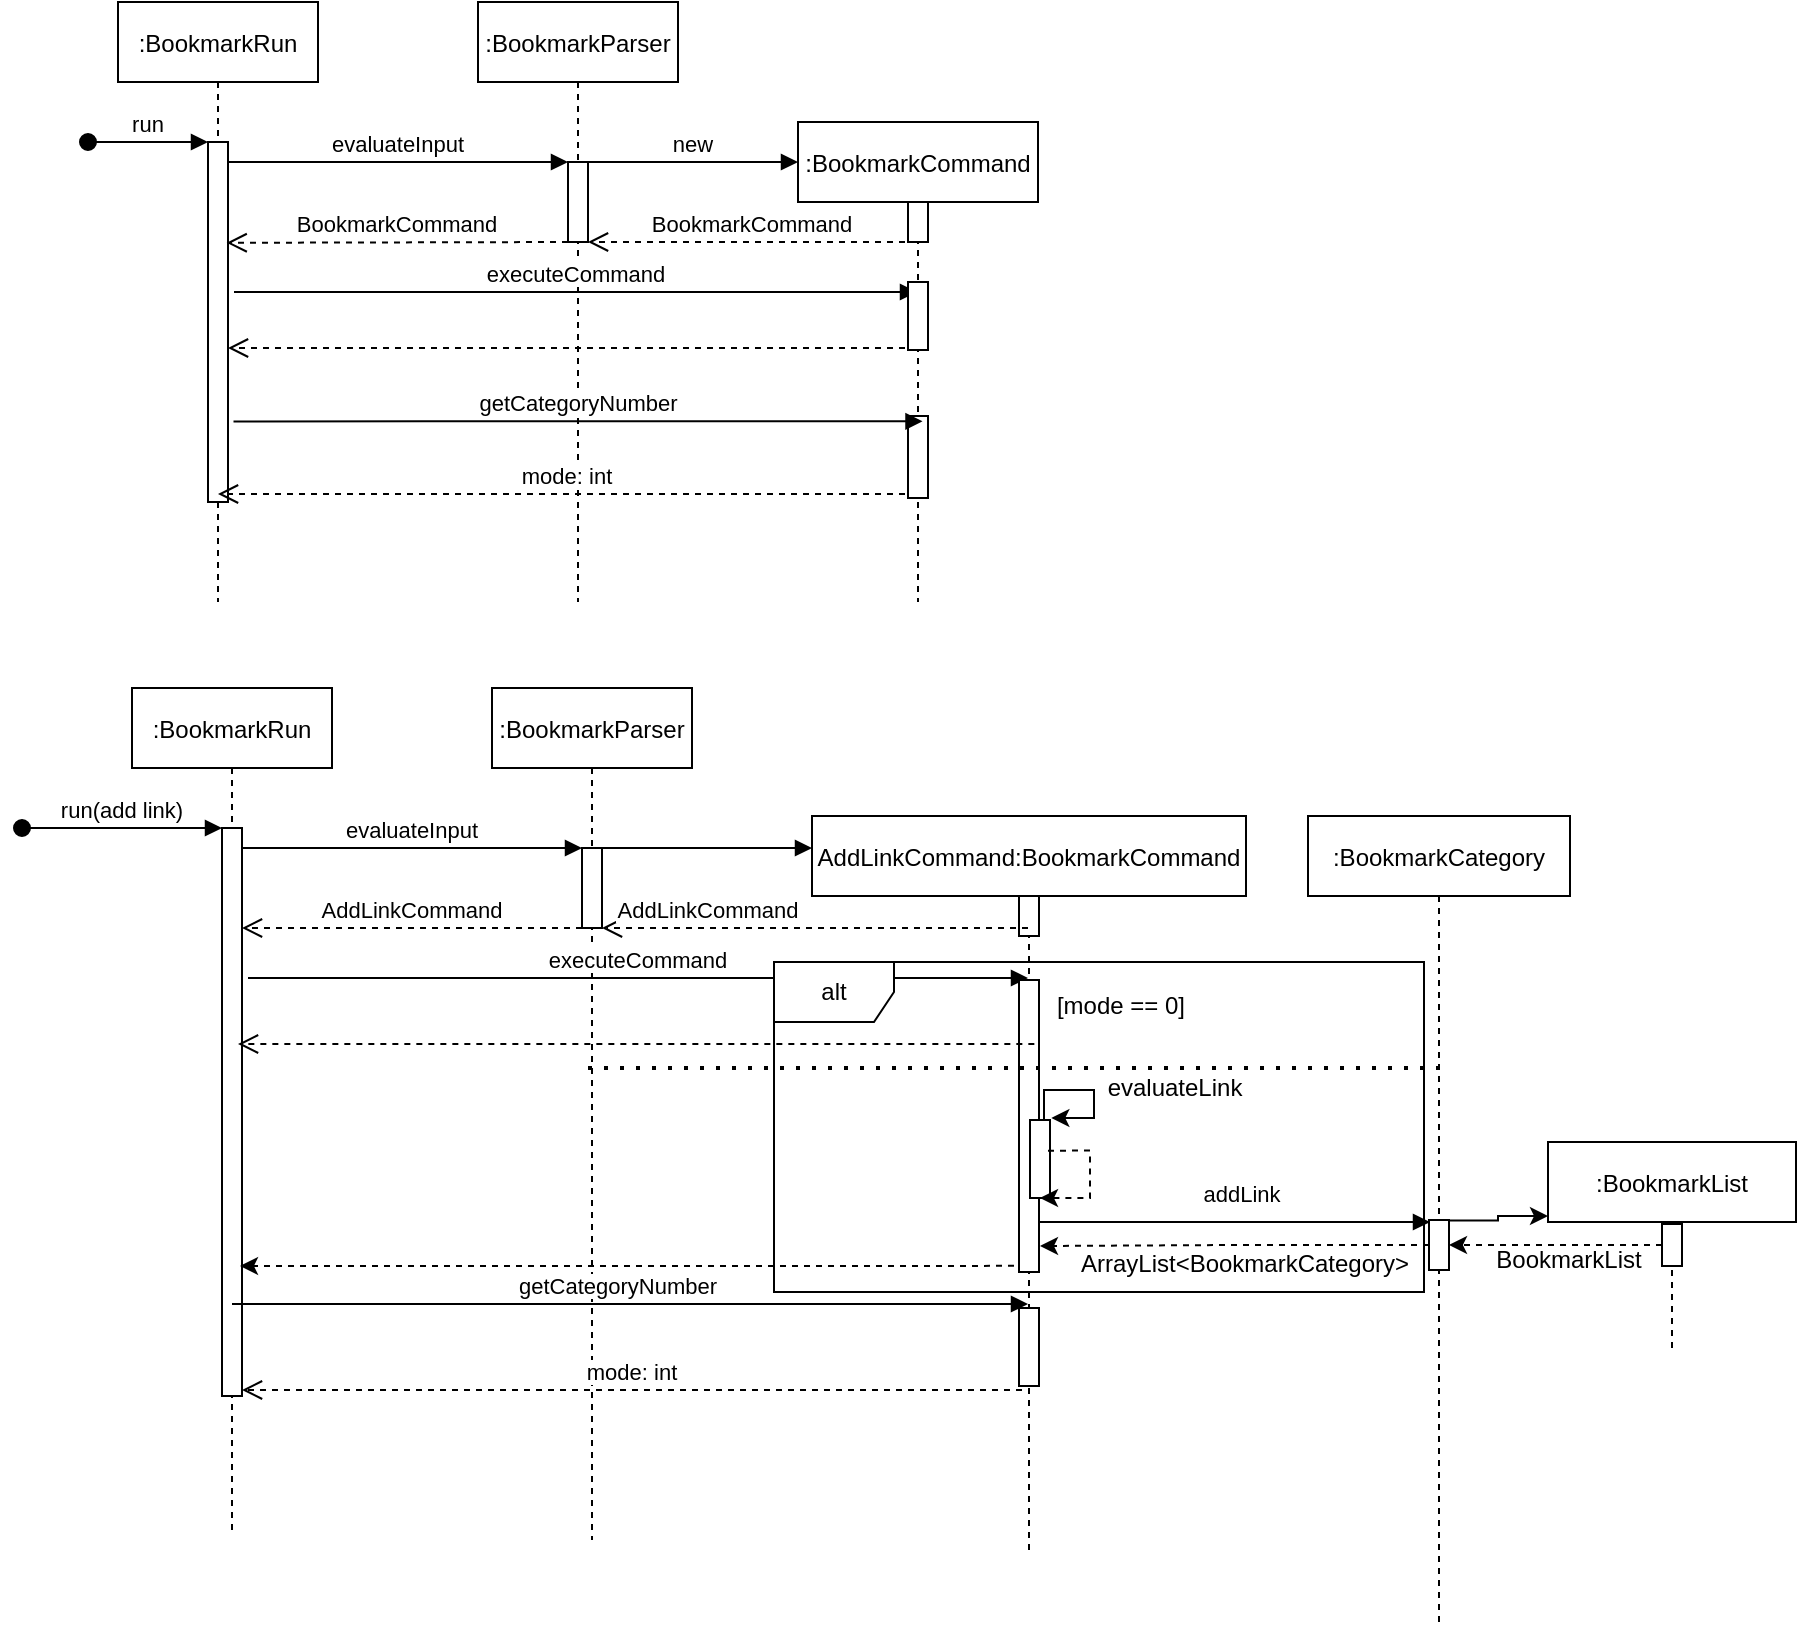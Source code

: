 <mxfile version="13.8.1" type="github">
  <diagram id="kgpKYQtTHZ0yAKxKKP6v" name="Page-1">
    <mxGraphModel dx="946" dy="613" grid="0" gridSize="10" guides="1" tooltips="1" connect="1" arrows="1" fold="1" page="1" pageScale="1" pageWidth="850" pageHeight="1100" math="0" shadow="0">
      <root>
        <mxCell id="0" />
        <mxCell id="1" parent="0" />
        <mxCell id="3nuBFxr9cyL0pnOWT2aG-1" value=":BookmarkRun" style="shape=umlLifeline;perimeter=lifelinePerimeter;container=1;collapsible=0;recursiveResize=0;rounded=0;shadow=0;strokeWidth=1;" parent="1" vertex="1">
          <mxGeometry x="120" y="80" width="100" height="300" as="geometry" />
        </mxCell>
        <mxCell id="3nuBFxr9cyL0pnOWT2aG-2" value="" style="points=[];perimeter=orthogonalPerimeter;rounded=0;shadow=0;strokeWidth=1;" parent="3nuBFxr9cyL0pnOWT2aG-1" vertex="1">
          <mxGeometry x="45" y="70" width="10" height="180" as="geometry" />
        </mxCell>
        <mxCell id="3nuBFxr9cyL0pnOWT2aG-3" value="run" style="verticalAlign=bottom;startArrow=oval;endArrow=block;startSize=8;shadow=0;strokeWidth=1;" parent="3nuBFxr9cyL0pnOWT2aG-1" target="3nuBFxr9cyL0pnOWT2aG-2" edge="1">
          <mxGeometry relative="1" as="geometry">
            <mxPoint x="-15" y="70" as="sourcePoint" />
          </mxGeometry>
        </mxCell>
        <mxCell id="3nuBFxr9cyL0pnOWT2aG-5" value=":BookmarkParser" style="shape=umlLifeline;perimeter=lifelinePerimeter;container=1;collapsible=0;recursiveResize=0;rounded=0;shadow=0;strokeWidth=1;" parent="1" vertex="1">
          <mxGeometry x="300" y="80" width="100" height="300" as="geometry" />
        </mxCell>
        <mxCell id="3nuBFxr9cyL0pnOWT2aG-6" value="" style="points=[];perimeter=orthogonalPerimeter;rounded=0;shadow=0;strokeWidth=1;" parent="3nuBFxr9cyL0pnOWT2aG-5" vertex="1">
          <mxGeometry x="45" y="80" width="10" height="40" as="geometry" />
        </mxCell>
        <mxCell id="3nuBFxr9cyL0pnOWT2aG-7" value="" style="verticalAlign=bottom;endArrow=open;dashed=1;endSize=8;shadow=0;strokeWidth=1;" parent="1" source="B2R43GQGmDqM2nL9ELwO-3" target="3nuBFxr9cyL0pnOWT2aG-2" edge="1">
          <mxGeometry x="0.1" y="-67" relative="1" as="geometry">
            <mxPoint x="275" y="236" as="targetPoint" />
            <mxPoint x="343" y="290" as="sourcePoint" />
            <Array as="points">
              <mxPoint x="430" y="253" />
              <mxPoint x="330" y="253" />
              <mxPoint x="280" y="253" />
            </Array>
            <mxPoint x="60" y="37" as="offset" />
          </mxGeometry>
        </mxCell>
        <mxCell id="3nuBFxr9cyL0pnOWT2aG-8" value="evaluateInput" style="verticalAlign=bottom;endArrow=block;entryX=0;entryY=0;shadow=0;strokeWidth=1;" parent="1" source="3nuBFxr9cyL0pnOWT2aG-2" target="3nuBFxr9cyL0pnOWT2aG-6" edge="1">
          <mxGeometry relative="1" as="geometry">
            <mxPoint x="275" y="160" as="sourcePoint" />
          </mxGeometry>
        </mxCell>
        <mxCell id="3nuBFxr9cyL0pnOWT2aG-10" value="mode: int" style="verticalAlign=bottom;endArrow=open;dashed=1;endSize=8;shadow=0;strokeWidth=1;" parent="1" source="B2R43GQGmDqM2nL9ELwO-3" target="3nuBFxr9cyL0pnOWT2aG-1" edge="1">
          <mxGeometry relative="1" as="geometry">
            <mxPoint x="240" y="257" as="targetPoint" />
            <Array as="points">
              <mxPoint x="330" y="326" />
              <mxPoint x="300" y="326" />
            </Array>
          </mxGeometry>
        </mxCell>
        <mxCell id="B2R43GQGmDqM2nL9ELwO-1" value="executeCommand" style="verticalAlign=bottom;endArrow=block;shadow=0;strokeWidth=1;" edge="1" parent="1" target="B2R43GQGmDqM2nL9ELwO-3">
          <mxGeometry relative="1" as="geometry">
            <mxPoint x="178" y="225" as="sourcePoint" />
            <mxPoint x="310" y="220" as="targetPoint" />
            <Array as="points">
              <mxPoint x="280" y="225" />
              <mxPoint x="300" y="225" />
            </Array>
          </mxGeometry>
        </mxCell>
        <mxCell id="B2R43GQGmDqM2nL9ELwO-3" value=":BookmarkCommand" style="shape=umlLifeline;perimeter=lifelinePerimeter;container=1;collapsible=0;recursiveResize=0;rounded=0;shadow=0;strokeWidth=1;" vertex="1" parent="1">
          <mxGeometry x="460" y="140" width="120" height="240" as="geometry" />
        </mxCell>
        <mxCell id="B2R43GQGmDqM2nL9ELwO-6" value="" style="points=[];perimeter=orthogonalPerimeter;rounded=0;shadow=0;strokeWidth=1;" vertex="1" parent="B2R43GQGmDqM2nL9ELwO-3">
          <mxGeometry x="55" y="40" width="10" height="20" as="geometry" />
        </mxCell>
        <mxCell id="B2R43GQGmDqM2nL9ELwO-10" value="" style="points=[];perimeter=orthogonalPerimeter;rounded=0;shadow=0;strokeWidth=1;" vertex="1" parent="B2R43GQGmDqM2nL9ELwO-3">
          <mxGeometry x="55" y="80" width="10" height="34" as="geometry" />
        </mxCell>
        <mxCell id="B2R43GQGmDqM2nL9ELwO-93" value="" style="points=[];perimeter=orthogonalPerimeter;rounded=0;shadow=0;strokeWidth=1;" vertex="1" parent="B2R43GQGmDqM2nL9ELwO-3">
          <mxGeometry x="55" y="147" width="10" height="41" as="geometry" />
        </mxCell>
        <mxCell id="B2R43GQGmDqM2nL9ELwO-5" value="new" style="verticalAlign=bottom;endArrow=block;shadow=0;strokeWidth=1;" edge="1" parent="1">
          <mxGeometry relative="1" as="geometry">
            <mxPoint x="355" y="160.0" as="sourcePoint" />
            <mxPoint x="460" y="160" as="targetPoint" />
          </mxGeometry>
        </mxCell>
        <mxCell id="B2R43GQGmDqM2nL9ELwO-7" value="BookmarkCommand" style="verticalAlign=bottom;endArrow=open;dashed=1;endSize=8;shadow=0;strokeWidth=1;" edge="1" parent="1" source="B2R43GQGmDqM2nL9ELwO-3" target="3nuBFxr9cyL0pnOWT2aG-6">
          <mxGeometry relative="1" as="geometry">
            <mxPoint x="360" y="200" as="targetPoint" />
            <mxPoint x="510" y="200" as="sourcePoint" />
            <Array as="points">
              <mxPoint x="450" y="200" />
            </Array>
          </mxGeometry>
        </mxCell>
        <mxCell id="B2R43GQGmDqM2nL9ELwO-8" value="BookmarkCommand" style="verticalAlign=bottom;endArrow=open;dashed=1;endSize=8;exitX=0;exitY=0.95;shadow=0;strokeWidth=1;entryX=0.933;entryY=0.28;entryDx=0;entryDy=0;entryPerimeter=0;" edge="1" parent="1" target="3nuBFxr9cyL0pnOWT2aG-2">
          <mxGeometry relative="1" as="geometry">
            <mxPoint x="180" y="200.0" as="targetPoint" />
            <mxPoint x="345" y="200.0" as="sourcePoint" />
          </mxGeometry>
        </mxCell>
        <mxCell id="B2R43GQGmDqM2nL9ELwO-11" value="getCategoryNumber" style="verticalAlign=bottom;endArrow=block;shadow=0;strokeWidth=1;exitX=1;exitY=0.395;exitDx=0;exitDy=0;exitPerimeter=0;" edge="1" parent="1">
          <mxGeometry relative="1" as="geometry">
            <mxPoint x="177.75" y="289.72" as="sourcePoint" />
            <mxPoint x="522.25" y="289.67" as="targetPoint" />
            <Array as="points">
              <mxPoint x="282.75" y="289.67" />
              <mxPoint x="302.75" y="289.67" />
            </Array>
          </mxGeometry>
        </mxCell>
        <mxCell id="B2R43GQGmDqM2nL9ELwO-45" value=":BookmarkRun" style="shape=umlLifeline;perimeter=lifelinePerimeter;container=1;collapsible=0;recursiveResize=0;rounded=0;shadow=0;strokeWidth=1;" vertex="1" parent="1">
          <mxGeometry x="127" y="423" width="100" height="423" as="geometry" />
        </mxCell>
        <mxCell id="B2R43GQGmDqM2nL9ELwO-46" value="" style="points=[];perimeter=orthogonalPerimeter;rounded=0;shadow=0;strokeWidth=1;" vertex="1" parent="B2R43GQGmDqM2nL9ELwO-45">
          <mxGeometry x="45" y="70" width="10" height="284" as="geometry" />
        </mxCell>
        <mxCell id="B2R43GQGmDqM2nL9ELwO-47" value="run(add link)" style="verticalAlign=bottom;startArrow=oval;endArrow=block;startSize=8;shadow=0;strokeWidth=1;" edge="1" parent="B2R43GQGmDqM2nL9ELwO-45" target="B2R43GQGmDqM2nL9ELwO-46">
          <mxGeometry relative="1" as="geometry">
            <mxPoint x="-55" y="70" as="sourcePoint" />
          </mxGeometry>
        </mxCell>
        <mxCell id="B2R43GQGmDqM2nL9ELwO-48" value=":BookmarkParser" style="shape=umlLifeline;perimeter=lifelinePerimeter;container=1;collapsible=0;recursiveResize=0;rounded=0;shadow=0;strokeWidth=1;" vertex="1" parent="1">
          <mxGeometry x="307" y="423" width="100" height="426" as="geometry" />
        </mxCell>
        <mxCell id="B2R43GQGmDqM2nL9ELwO-49" value="" style="points=[];perimeter=orthogonalPerimeter;rounded=0;shadow=0;strokeWidth=1;" vertex="1" parent="B2R43GQGmDqM2nL9ELwO-48">
          <mxGeometry x="45" y="80" width="10" height="40" as="geometry" />
        </mxCell>
        <mxCell id="B2R43GQGmDqM2nL9ELwO-51" value="evaluateInput" style="verticalAlign=bottom;endArrow=block;entryX=0;entryY=0;shadow=0;strokeWidth=1;" edge="1" parent="1" source="B2R43GQGmDqM2nL9ELwO-46" target="B2R43GQGmDqM2nL9ELwO-49">
          <mxGeometry relative="1" as="geometry">
            <mxPoint x="282" y="503" as="sourcePoint" />
          </mxGeometry>
        </mxCell>
        <mxCell id="B2R43GQGmDqM2nL9ELwO-52" value="mode: int" style="verticalAlign=bottom;endArrow=open;dashed=1;endSize=8;shadow=0;strokeWidth=1;exitX=0.15;exitY=1.051;exitDx=0;exitDy=0;exitPerimeter=0;" edge="1" parent="1" source="B2R43GQGmDqM2nL9ELwO-92" target="B2R43GQGmDqM2nL9ELwO-46">
          <mxGeometry relative="1" as="geometry">
            <mxPoint x="177" y="757" as="targetPoint" />
            <Array as="points">
              <mxPoint x="422" y="774" />
              <mxPoint x="307" y="774" />
            </Array>
          </mxGeometry>
        </mxCell>
        <mxCell id="B2R43GQGmDqM2nL9ELwO-53" value="executeCommand" style="verticalAlign=bottom;endArrow=block;shadow=0;strokeWidth=1;" edge="1" parent="1" target="B2R43GQGmDqM2nL9ELwO-54">
          <mxGeometry relative="1" as="geometry">
            <mxPoint x="185" y="568" as="sourcePoint" />
            <mxPoint x="317" y="563" as="targetPoint" />
            <Array as="points">
              <mxPoint x="287" y="568" />
              <mxPoint x="307" y="568" />
            </Array>
          </mxGeometry>
        </mxCell>
        <mxCell id="B2R43GQGmDqM2nL9ELwO-54" value="AddLinkCommand:BookmarkCommand" style="shape=umlLifeline;perimeter=lifelinePerimeter;container=1;collapsible=0;recursiveResize=0;rounded=0;shadow=0;strokeWidth=1;" vertex="1" parent="1">
          <mxGeometry x="467" y="487" width="217" height="367" as="geometry" />
        </mxCell>
        <mxCell id="B2R43GQGmDqM2nL9ELwO-55" value="" style="points=[];perimeter=orthogonalPerimeter;rounded=0;shadow=0;strokeWidth=1;" vertex="1" parent="B2R43GQGmDqM2nL9ELwO-54">
          <mxGeometry x="103.5" y="40" width="10" height="20" as="geometry" />
        </mxCell>
        <mxCell id="B2R43GQGmDqM2nL9ELwO-56" value="" style="points=[];perimeter=orthogonalPerimeter;rounded=0;shadow=0;strokeWidth=1;" vertex="1" parent="B2R43GQGmDqM2nL9ELwO-54">
          <mxGeometry x="103.5" y="82" width="10" height="146" as="geometry" />
        </mxCell>
        <mxCell id="B2R43GQGmDqM2nL9ELwO-92" value="" style="points=[];perimeter=orthogonalPerimeter;rounded=0;shadow=0;strokeWidth=1;" vertex="1" parent="B2R43GQGmDqM2nL9ELwO-54">
          <mxGeometry x="103.5" y="246" width="10" height="39" as="geometry" />
        </mxCell>
        <mxCell id="B2R43GQGmDqM2nL9ELwO-57" value="" style="verticalAlign=bottom;endArrow=block;shadow=0;strokeWidth=1;" edge="1" parent="1">
          <mxGeometry relative="1" as="geometry">
            <mxPoint x="362" y="503.0" as="sourcePoint" />
            <mxPoint x="467" y="503" as="targetPoint" />
          </mxGeometry>
        </mxCell>
        <mxCell id="B2R43GQGmDqM2nL9ELwO-58" value="AddLinkCommand" style="verticalAlign=bottom;endArrow=open;dashed=1;endSize=8;shadow=0;strokeWidth=1;" edge="1" parent="1">
          <mxGeometry x="0.502" relative="1" as="geometry">
            <mxPoint x="362" y="543" as="targetPoint" />
            <mxPoint x="575.0" y="543" as="sourcePoint" />
            <Array as="points">
              <mxPoint x="457" y="543" />
            </Array>
            <mxPoint as="offset" />
          </mxGeometry>
        </mxCell>
        <mxCell id="B2R43GQGmDqM2nL9ELwO-59" value="AddLinkCommand" style="verticalAlign=bottom;endArrow=open;dashed=1;endSize=8;exitX=0;exitY=0.95;shadow=0;strokeWidth=1;" edge="1" parent="1" target="B2R43GQGmDqM2nL9ELwO-46">
          <mxGeometry relative="1" as="geometry">
            <mxPoint x="187" y="543.0" as="targetPoint" />
            <mxPoint x="352" y="543.0" as="sourcePoint" />
          </mxGeometry>
        </mxCell>
        <mxCell id="B2R43GQGmDqM2nL9ELwO-60" value="getCategoryNumber" style="verticalAlign=bottom;endArrow=block;shadow=0;strokeWidth=1;" edge="1" parent="1" source="B2R43GQGmDqM2nL9ELwO-45" target="B2R43GQGmDqM2nL9ELwO-54">
          <mxGeometry x="-0.03" relative="1" as="geometry">
            <mxPoint x="184.75" y="632.72" as="sourcePoint" />
            <mxPoint x="529.25" y="632.67" as="targetPoint" />
            <Array as="points">
              <mxPoint x="242" y="731" />
              <mxPoint x="365" y="731" />
              <mxPoint x="401" y="731" />
            </Array>
            <mxPoint as="offset" />
          </mxGeometry>
        </mxCell>
        <mxCell id="B2R43GQGmDqM2nL9ELwO-61" value=":BookmarkCategory" style="shape=umlLifeline;perimeter=lifelinePerimeter;container=1;collapsible=0;recursiveResize=0;rounded=0;shadow=0;strokeWidth=1;" vertex="1" parent="1">
          <mxGeometry x="715" y="487" width="131" height="405" as="geometry" />
        </mxCell>
        <mxCell id="B2R43GQGmDqM2nL9ELwO-63" value="" style="points=[];perimeter=orthogonalPerimeter;rounded=0;shadow=0;strokeWidth=1;" vertex="1" parent="B2R43GQGmDqM2nL9ELwO-61">
          <mxGeometry x="60.5" y="202" width="10" height="25" as="geometry" />
        </mxCell>
        <mxCell id="B2R43GQGmDqM2nL9ELwO-64" value="alt" style="shape=umlFrame;whiteSpace=wrap;html=1;" vertex="1" parent="1">
          <mxGeometry x="448" y="560" width="325" height="165" as="geometry" />
        </mxCell>
        <mxCell id="B2R43GQGmDqM2nL9ELwO-65" value="" style="verticalAlign=bottom;endArrow=open;dashed=1;endSize=8;shadow=0;strokeWidth=1;" edge="1" parent="1">
          <mxGeometry relative="1" as="geometry">
            <mxPoint x="180.003" y="601" as="targetPoint" />
            <Array as="points">
              <mxPoint x="340.17" y="601" />
              <mxPoint x="310.17" y="601" />
            </Array>
            <mxPoint x="578.17" y="601" as="sourcePoint" />
          </mxGeometry>
        </mxCell>
        <mxCell id="B2R43GQGmDqM2nL9ELwO-66" value="[mode == 0]" style="text;html=1;strokeColor=none;fillColor=none;align=center;verticalAlign=middle;whiteSpace=wrap;rounded=0;" vertex="1" parent="1">
          <mxGeometry x="587" y="572" width="69" height="20" as="geometry" />
        </mxCell>
        <mxCell id="B2R43GQGmDqM2nL9ELwO-67" value="" style="points=[];perimeter=orthogonalPerimeter;rounded=0;shadow=0;strokeWidth=1;" vertex="1" parent="1">
          <mxGeometry x="576" y="639" width="10" height="39" as="geometry" />
        </mxCell>
        <mxCell id="B2R43GQGmDqM2nL9ELwO-69" style="edgeStyle=orthogonalEdgeStyle;rounded=0;orthogonalLoop=1;jettySize=auto;html=1;entryX=1.067;entryY=-0.026;entryDx=0;entryDy=0;entryPerimeter=0;" edge="1" parent="1" source="B2R43GQGmDqM2nL9ELwO-67" target="B2R43GQGmDqM2nL9ELwO-67">
          <mxGeometry relative="1" as="geometry">
            <Array as="points">
              <mxPoint x="583" y="624" />
              <mxPoint x="608" y="624" />
              <mxPoint x="608" y="638" />
            </Array>
          </mxGeometry>
        </mxCell>
        <mxCell id="B2R43GQGmDqM2nL9ELwO-71" value="" style="endArrow=none;dashed=1;html=1;dashPattern=1 3;strokeWidth=2;" edge="1" parent="1" target="B2R43GQGmDqM2nL9ELwO-61">
          <mxGeometry width="50" height="50" relative="1" as="geometry">
            <mxPoint x="355" y="613" as="sourcePoint" />
            <mxPoint x="425" y="613" as="targetPoint" />
          </mxGeometry>
        </mxCell>
        <mxCell id="B2R43GQGmDqM2nL9ELwO-73" value="evaluateLink" style="text;html=1;align=center;verticalAlign=middle;resizable=0;points=[];autosize=1;" vertex="1" parent="1">
          <mxGeometry x="609" y="614" width="77" height="18" as="geometry" />
        </mxCell>
        <mxCell id="B2R43GQGmDqM2nL9ELwO-76" style="edgeStyle=orthogonalEdgeStyle;rounded=0;orthogonalLoop=1;jettySize=auto;html=1;exitX=0.9;exitY=0.393;exitDx=0;exitDy=0;exitPerimeter=0;dashed=1;" edge="1" parent="1" source="B2R43GQGmDqM2nL9ELwO-67">
          <mxGeometry relative="1" as="geometry">
            <mxPoint x="581" y="678" as="targetPoint" />
            <Array as="points">
              <mxPoint x="606" y="654" />
              <mxPoint x="606" y="678" />
            </Array>
          </mxGeometry>
        </mxCell>
        <mxCell id="B2R43GQGmDqM2nL9ELwO-77" value="addLink" style="verticalAlign=bottom;endArrow=block;shadow=0;strokeWidth=1;" edge="1" parent="1">
          <mxGeometry x="0.041" y="5" relative="1" as="geometry">
            <mxPoint x="580" y="690" as="sourcePoint" />
            <mxPoint x="776" y="690" as="targetPoint" />
            <Array as="points">
              <mxPoint x="682" y="690" />
              <mxPoint x="702" y="690" />
            </Array>
            <mxPoint as="offset" />
          </mxGeometry>
        </mxCell>
        <mxCell id="B2R43GQGmDqM2nL9ELwO-78" value=":BookmarkList" style="shape=umlLifeline;perimeter=lifelinePerimeter;container=1;collapsible=0;recursiveResize=0;rounded=0;shadow=0;strokeWidth=1;" vertex="1" parent="1">
          <mxGeometry x="835" y="650" width="124" height="105" as="geometry" />
        </mxCell>
        <mxCell id="B2R43GQGmDqM2nL9ELwO-79" value="" style="points=[];perimeter=orthogonalPerimeter;rounded=0;shadow=0;strokeWidth=1;" vertex="1" parent="B2R43GQGmDqM2nL9ELwO-78">
          <mxGeometry x="57" y="41" width="10" height="21" as="geometry" />
        </mxCell>
        <mxCell id="B2R43GQGmDqM2nL9ELwO-81" style="edgeStyle=orthogonalEdgeStyle;rounded=0;orthogonalLoop=1;jettySize=auto;html=1;exitX=1.017;exitY=0.012;exitDx=0;exitDy=0;exitPerimeter=0;" edge="1" parent="1" source="B2R43GQGmDqM2nL9ELwO-63">
          <mxGeometry relative="1" as="geometry">
            <mxPoint x="835" y="687" as="targetPoint" />
            <Array as="points">
              <mxPoint x="810" y="690" />
              <mxPoint x="810" y="687" />
            </Array>
          </mxGeometry>
        </mxCell>
        <mxCell id="B2R43GQGmDqM2nL9ELwO-83" style="edgeStyle=orthogonalEdgeStyle;rounded=0;orthogonalLoop=1;jettySize=auto;html=1;dashed=1;" edge="1" parent="1" source="B2R43GQGmDqM2nL9ELwO-79" target="B2R43GQGmDqM2nL9ELwO-63">
          <mxGeometry relative="1" as="geometry" />
        </mxCell>
        <mxCell id="B2R43GQGmDqM2nL9ELwO-85" value="BookmarkList" style="text;html=1;align=center;verticalAlign=middle;resizable=0;points=[];autosize=1;" vertex="1" parent="1">
          <mxGeometry x="803" y="700" width="83" height="18" as="geometry" />
        </mxCell>
        <mxCell id="B2R43GQGmDqM2nL9ELwO-88" style="edgeStyle=orthogonalEdgeStyle;rounded=0;orthogonalLoop=1;jettySize=auto;html=1;dashed=1;entryX=1.05;entryY=0.911;entryDx=0;entryDy=0;entryPerimeter=0;" edge="1" parent="1" source="B2R43GQGmDqM2nL9ELwO-63" target="B2R43GQGmDqM2nL9ELwO-56">
          <mxGeometry relative="1" as="geometry" />
        </mxCell>
        <mxCell id="B2R43GQGmDqM2nL9ELwO-89" value="ArrayList&amp;lt;BookmarkCategory&amp;gt;" style="text;html=1;align=center;verticalAlign=middle;resizable=0;points=[];autosize=1;" vertex="1" parent="1">
          <mxGeometry x="596" y="702" width="174" height="18" as="geometry" />
        </mxCell>
        <mxCell id="B2R43GQGmDqM2nL9ELwO-90" style="edgeStyle=orthogonalEdgeStyle;rounded=0;orthogonalLoop=1;jettySize=auto;html=1;dashed=1;exitX=-0.25;exitY=0.979;exitDx=0;exitDy=0;exitPerimeter=0;" edge="1" parent="1" source="B2R43GQGmDqM2nL9ELwO-56">
          <mxGeometry relative="1" as="geometry">
            <mxPoint x="466" y="700" as="sourcePoint" />
            <mxPoint x="181" y="712" as="targetPoint" />
            <Array as="points">
              <mxPoint x="181" y="712" />
            </Array>
          </mxGeometry>
        </mxCell>
      </root>
    </mxGraphModel>
  </diagram>
</mxfile>
